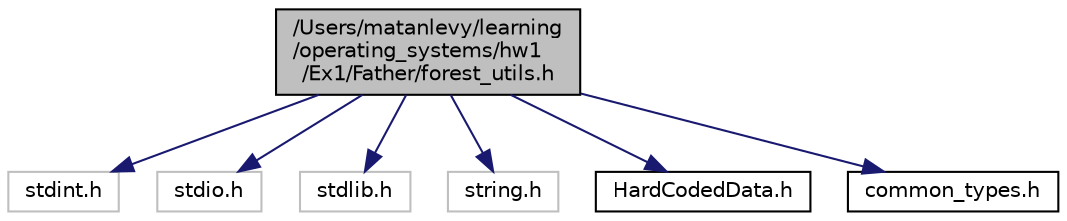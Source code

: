 digraph "/Users/matanlevy/learning/operating_systems/hw1/Ex1/Father/forest_utils.h"
{
 // INTERACTIVE_SVG=YES
 // LATEX_PDF_SIZE
  edge [fontname="Helvetica",fontsize="10",labelfontname="Helvetica",labelfontsize="10"];
  node [fontname="Helvetica",fontsize="10",shape=record];
  Node1 [label="/Users/matanlevy/learning\l/operating_systems/hw1\l/Ex1/Father/forest_utils.h",height=0.2,width=0.4,color="black", fillcolor="grey75", style="filled", fontcolor="black",tooltip="This sub-module will handle all forest related functions."];
  Node1 -> Node2 [color="midnightblue",fontsize="10",style="solid",fontname="Helvetica"];
  Node2 [label="stdint.h",height=0.2,width=0.4,color="grey75", fillcolor="white", style="filled",tooltip=" "];
  Node1 -> Node3 [color="midnightblue",fontsize="10",style="solid",fontname="Helvetica"];
  Node3 [label="stdio.h",height=0.2,width=0.4,color="grey75", fillcolor="white", style="filled",tooltip=" "];
  Node1 -> Node4 [color="midnightblue",fontsize="10",style="solid",fontname="Helvetica"];
  Node4 [label="stdlib.h",height=0.2,width=0.4,color="grey75", fillcolor="white", style="filled",tooltip=" "];
  Node1 -> Node5 [color="midnightblue",fontsize="10",style="solid",fontname="Helvetica"];
  Node5 [label="string.h",height=0.2,width=0.4,color="grey75", fillcolor="white", style="filled",tooltip=" "];
  Node1 -> Node6 [color="midnightblue",fontsize="10",style="solid",fontname="Helvetica"];
  Node6 [label="HardCodedData.h",height=0.2,width=0.4,color="black", fillcolor="white", style="filled",URL="$_father_2_hard_coded_data_8h.html",tooltip="Father hard coded data. Instead of using magic numbers and string in the code, meanigful defined name..."];
  Node1 -> Node7 [color="midnightblue",fontsize="10",style="solid",fontname="Helvetica"];
  Node7 [label="common_types.h",height=0.2,width=0.4,color="black", fillcolor="white", style="filled",URL="$common__types_8h.html",tooltip="Hold common defenitions and types."];
}
